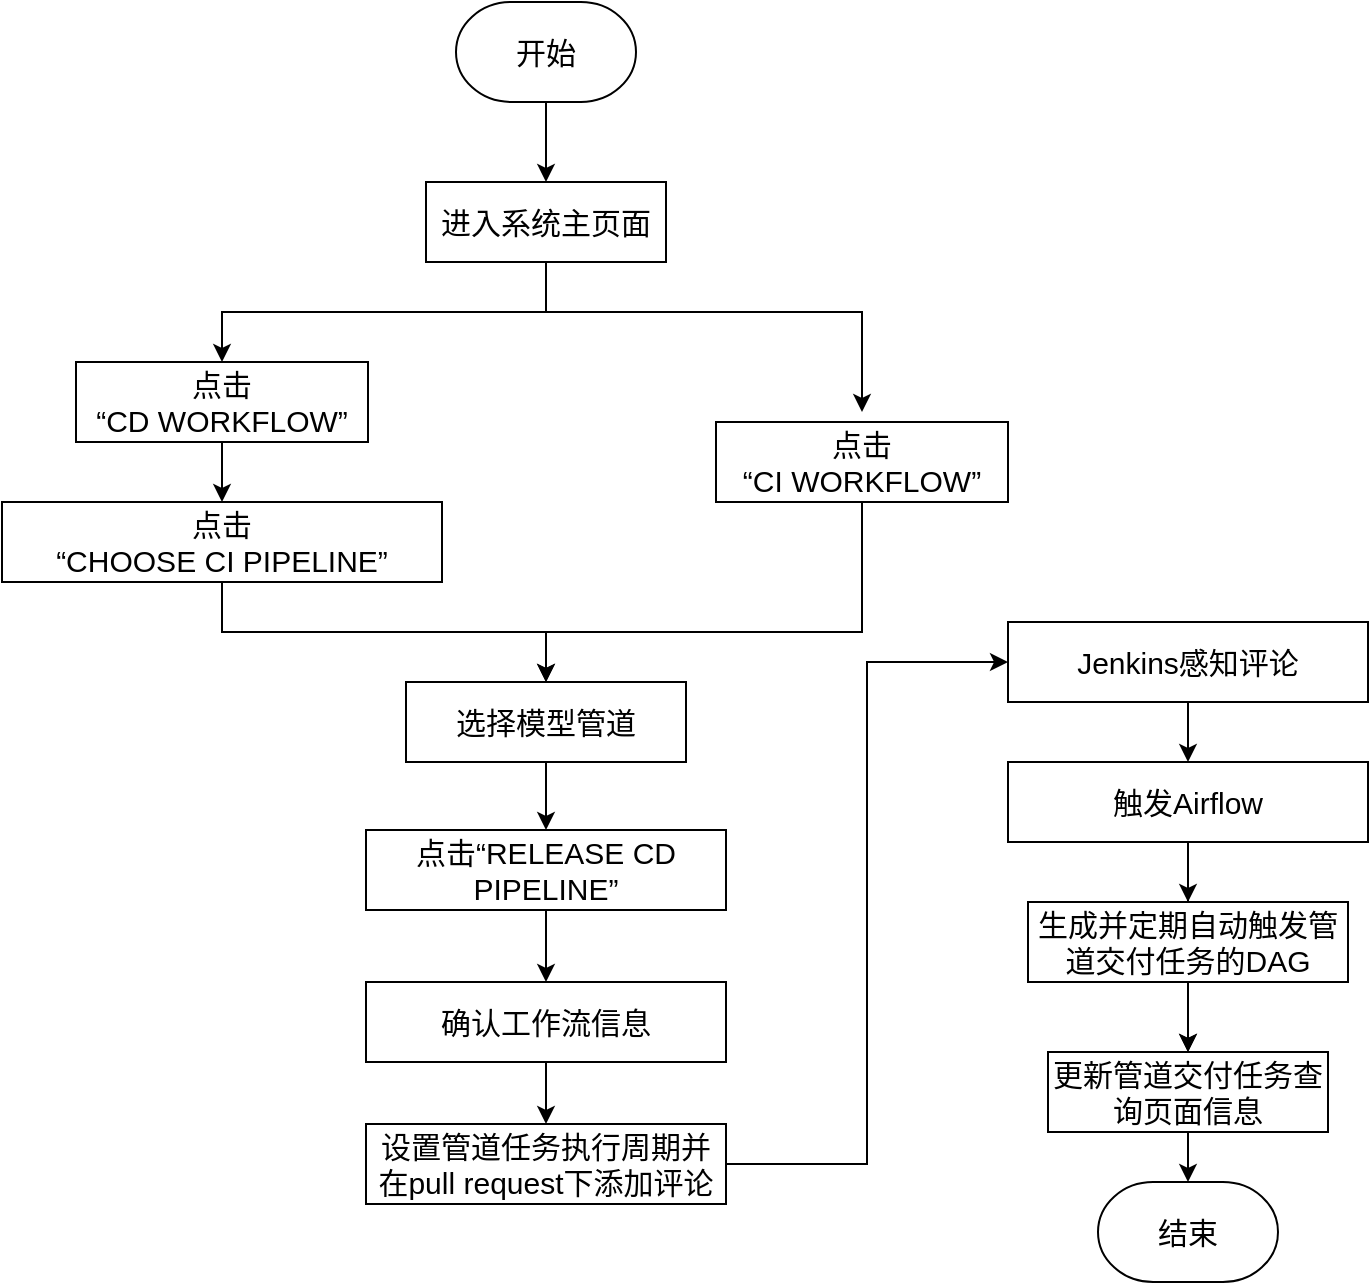 <mxfile version="14.6.9" type="github">
  <diagram id="sAjSLfs0zAGTApY3lC0H" name="第 1 页">
    <mxGraphModel dx="782" dy="437" grid="1" gridSize="10" guides="1" tooltips="1" connect="1" arrows="1" fold="1" page="1" pageScale="1" pageWidth="827" pageHeight="1169" math="0" shadow="0">
      <root>
        <mxCell id="0" />
        <mxCell id="1" parent="0" />
        <mxCell id="LDFEKcF4dEjjbmsaXeL3-10" style="edgeStyle=orthogonalEdgeStyle;rounded=0;orthogonalLoop=1;jettySize=auto;html=1;exitX=0.5;exitY=1;exitDx=0;exitDy=0;exitPerimeter=0;" edge="1" parent="1" source="LDFEKcF4dEjjbmsaXeL3-1" target="LDFEKcF4dEjjbmsaXeL3-2">
          <mxGeometry relative="1" as="geometry" />
        </mxCell>
        <mxCell id="LDFEKcF4dEjjbmsaXeL3-1" value="开始" style="strokeWidth=1;html=1;shape=mxgraph.flowchart.terminator;whiteSpace=wrap;rounded=1;glass=0;fontSize=15;" vertex="1" parent="1">
          <mxGeometry x="310" y="40" width="90" height="50" as="geometry" />
        </mxCell>
        <mxCell id="LDFEKcF4dEjjbmsaXeL3-11" style="edgeStyle=orthogonalEdgeStyle;rounded=0;orthogonalLoop=1;jettySize=auto;html=1;exitX=0.5;exitY=1;exitDx=0;exitDy=0;entryX=0.5;entryY=0;entryDx=0;entryDy=0;" edge="1" parent="1" source="LDFEKcF4dEjjbmsaXeL3-2" target="LDFEKcF4dEjjbmsaXeL3-3">
          <mxGeometry relative="1" as="geometry" />
        </mxCell>
        <mxCell id="LDFEKcF4dEjjbmsaXeL3-12" style="edgeStyle=orthogonalEdgeStyle;rounded=0;orthogonalLoop=1;jettySize=auto;html=1;exitX=0.5;exitY=1;exitDx=0;exitDy=0;" edge="1" parent="1">
          <mxGeometry relative="1" as="geometry">
            <mxPoint x="355" y="165" as="sourcePoint" />
            <mxPoint x="513" y="245" as="targetPoint" />
            <Array as="points">
              <mxPoint x="355" y="195" />
              <mxPoint x="513" y="195" />
            </Array>
          </mxGeometry>
        </mxCell>
        <mxCell id="LDFEKcF4dEjjbmsaXeL3-2" value="&lt;font style=&quot;font-size: 15px&quot;&gt;进入系统主页面&lt;/font&gt;" style="rounded=0;whiteSpace=wrap;html=1;" vertex="1" parent="1">
          <mxGeometry x="295" y="130" width="120" height="40" as="geometry" />
        </mxCell>
        <mxCell id="LDFEKcF4dEjjbmsaXeL3-13" style="edgeStyle=orthogonalEdgeStyle;rounded=0;orthogonalLoop=1;jettySize=auto;html=1;exitX=0.5;exitY=1;exitDx=0;exitDy=0;" edge="1" parent="1" source="LDFEKcF4dEjjbmsaXeL3-3" target="LDFEKcF4dEjjbmsaXeL3-4">
          <mxGeometry relative="1" as="geometry" />
        </mxCell>
        <mxCell id="LDFEKcF4dEjjbmsaXeL3-3" value="&lt;span style=&quot;font-size: 15px&quot;&gt;点击&lt;br&gt;“CD WORKFLOW”&lt;/span&gt;" style="rounded=0;whiteSpace=wrap;html=1;" vertex="1" parent="1">
          <mxGeometry x="120" y="220" width="146" height="40" as="geometry" />
        </mxCell>
        <mxCell id="LDFEKcF4dEjjbmsaXeL3-15" style="edgeStyle=orthogonalEdgeStyle;rounded=0;orthogonalLoop=1;jettySize=auto;html=1;exitX=0.5;exitY=1;exitDx=0;exitDy=0;" edge="1" parent="1" source="LDFEKcF4dEjjbmsaXeL3-4" target="LDFEKcF4dEjjbmsaXeL3-7">
          <mxGeometry relative="1" as="geometry" />
        </mxCell>
        <mxCell id="LDFEKcF4dEjjbmsaXeL3-4" value="&lt;span style=&quot;font-size: 15px&quot;&gt;点击&lt;br&gt;“CHOOSE CI PIPELINE”&lt;/span&gt;" style="rounded=0;whiteSpace=wrap;html=1;" vertex="1" parent="1">
          <mxGeometry x="83" y="290" width="220" height="40" as="geometry" />
        </mxCell>
        <mxCell id="LDFEKcF4dEjjbmsaXeL3-17" style="edgeStyle=orthogonalEdgeStyle;rounded=0;orthogonalLoop=1;jettySize=auto;html=1;exitX=0.5;exitY=1;exitDx=0;exitDy=0;" edge="1" parent="1" target="LDFEKcF4dEjjbmsaXeL3-7">
          <mxGeometry relative="1" as="geometry">
            <mxPoint x="513" y="285" as="sourcePoint" />
            <mxPoint x="355" y="375" as="targetPoint" />
            <Array as="points">
              <mxPoint x="513" y="355" />
              <mxPoint x="355" y="355" />
            </Array>
          </mxGeometry>
        </mxCell>
        <mxCell id="LDFEKcF4dEjjbmsaXeL3-5" value="&lt;span style=&quot;font-size: 15px&quot;&gt;点击&lt;br&gt;“CI WORKFLOW”&lt;/span&gt;" style="rounded=0;whiteSpace=wrap;html=1;" vertex="1" parent="1">
          <mxGeometry x="440" y="250" width="146" height="40" as="geometry" />
        </mxCell>
        <mxCell id="LDFEKcF4dEjjbmsaXeL3-16" style="edgeStyle=orthogonalEdgeStyle;rounded=0;orthogonalLoop=1;jettySize=auto;html=1;exitX=0.5;exitY=1;exitDx=0;exitDy=0;" edge="1" parent="1" source="LDFEKcF4dEjjbmsaXeL3-7" target="LDFEKcF4dEjjbmsaXeL3-9">
          <mxGeometry relative="1" as="geometry" />
        </mxCell>
        <mxCell id="LDFEKcF4dEjjbmsaXeL3-7" value="&lt;span style=&quot;font-size: 15px&quot;&gt;选择模型管道&lt;br&gt;&lt;/span&gt;" style="rounded=0;whiteSpace=wrap;html=1;" vertex="1" parent="1">
          <mxGeometry x="285" y="380" width="140" height="40" as="geometry" />
        </mxCell>
        <mxCell id="LDFEKcF4dEjjbmsaXeL3-24" style="edgeStyle=orthogonalEdgeStyle;rounded=0;orthogonalLoop=1;jettySize=auto;html=1;exitX=0.5;exitY=1;exitDx=0;exitDy=0;" edge="1" parent="1" source="LDFEKcF4dEjjbmsaXeL3-9" target="LDFEKcF4dEjjbmsaXeL3-18">
          <mxGeometry relative="1" as="geometry" />
        </mxCell>
        <mxCell id="LDFEKcF4dEjjbmsaXeL3-9" value="&lt;span style=&quot;font-size: 15px&quot;&gt;点击“RELEASE CD PIPELINE”&lt;br&gt;&lt;/span&gt;" style="rounded=0;whiteSpace=wrap;html=1;" vertex="1" parent="1">
          <mxGeometry x="265" y="454" width="180" height="40" as="geometry" />
        </mxCell>
        <mxCell id="LDFEKcF4dEjjbmsaXeL3-25" style="edgeStyle=orthogonalEdgeStyle;rounded=0;orthogonalLoop=1;jettySize=auto;html=1;exitX=0.5;exitY=1;exitDx=0;exitDy=0;" edge="1" parent="1" source="LDFEKcF4dEjjbmsaXeL3-18" target="LDFEKcF4dEjjbmsaXeL3-19">
          <mxGeometry relative="1" as="geometry" />
        </mxCell>
        <mxCell id="LDFEKcF4dEjjbmsaXeL3-18" value="&lt;span style=&quot;font-size: 15px&quot;&gt;确认工作流信息&lt;br&gt;&lt;/span&gt;" style="rounded=0;whiteSpace=wrap;html=1;" vertex="1" parent="1">
          <mxGeometry x="265" y="530" width="180" height="40" as="geometry" />
        </mxCell>
        <mxCell id="LDFEKcF4dEjjbmsaXeL3-26" style="edgeStyle=orthogonalEdgeStyle;rounded=0;orthogonalLoop=1;jettySize=auto;html=1;exitX=1;exitY=0.5;exitDx=0;exitDy=0;entryX=0;entryY=0.5;entryDx=0;entryDy=0;" edge="1" parent="1" source="LDFEKcF4dEjjbmsaXeL3-19" target="LDFEKcF4dEjjbmsaXeL3-20">
          <mxGeometry relative="1" as="geometry" />
        </mxCell>
        <mxCell id="LDFEKcF4dEjjbmsaXeL3-19" value="&lt;span style=&quot;font-size: 15px&quot;&gt;设置管道任务执行周期并在pull request下添加评论&lt;br&gt;&lt;/span&gt;" style="rounded=0;whiteSpace=wrap;html=1;" vertex="1" parent="1">
          <mxGeometry x="265" y="601" width="180" height="40" as="geometry" />
        </mxCell>
        <mxCell id="LDFEKcF4dEjjbmsaXeL3-27" style="edgeStyle=orthogonalEdgeStyle;rounded=0;orthogonalLoop=1;jettySize=auto;html=1;" edge="1" parent="1" source="LDFEKcF4dEjjbmsaXeL3-20" target="LDFEKcF4dEjjbmsaXeL3-21">
          <mxGeometry relative="1" as="geometry">
            <mxPoint x="676" y="409" as="sourcePoint" />
            <mxPoint x="676" y="439" as="targetPoint" />
          </mxGeometry>
        </mxCell>
        <mxCell id="LDFEKcF4dEjjbmsaXeL3-20" value="&lt;span style=&quot;font-size: 15px&quot;&gt;Jenkins感知评论&lt;br&gt;&lt;/span&gt;" style="rounded=0;whiteSpace=wrap;html=1;" vertex="1" parent="1">
          <mxGeometry x="586" y="350" width="180" height="40" as="geometry" />
        </mxCell>
        <mxCell id="LDFEKcF4dEjjbmsaXeL3-28" style="edgeStyle=orthogonalEdgeStyle;rounded=0;orthogonalLoop=1;jettySize=auto;html=1;exitX=0.5;exitY=1;exitDx=0;exitDy=0;entryX=0.5;entryY=0;entryDx=0;entryDy=0;" edge="1" parent="1" target="LDFEKcF4dEjjbmsaXeL3-22">
          <mxGeometry relative="1" as="geometry">
            <mxPoint x="676" y="479" as="sourcePoint" />
          </mxGeometry>
        </mxCell>
        <mxCell id="LDFEKcF4dEjjbmsaXeL3-32" value="" style="edgeStyle=orthogonalEdgeStyle;rounded=0;orthogonalLoop=1;jettySize=auto;html=1;startArrow=none;" edge="1" parent="1" source="LDFEKcF4dEjjbmsaXeL3-22" target="LDFEKcF4dEjjbmsaXeL3-23">
          <mxGeometry relative="1" as="geometry" />
        </mxCell>
        <mxCell id="LDFEKcF4dEjjbmsaXeL3-21" value="&lt;span style=&quot;font-size: 15px&quot;&gt;触发Airflow&lt;br&gt;&lt;/span&gt;" style="rounded=0;whiteSpace=wrap;html=1;" vertex="1" parent="1">
          <mxGeometry x="586" y="420" width="180" height="40" as="geometry" />
        </mxCell>
        <mxCell id="LDFEKcF4dEjjbmsaXeL3-29" style="edgeStyle=orthogonalEdgeStyle;rounded=0;orthogonalLoop=1;jettySize=auto;html=1;exitX=0.5;exitY=1;exitDx=0;exitDy=0;entryX=0.5;entryY=0;entryDx=0;entryDy=0;" edge="1" parent="1" source="LDFEKcF4dEjjbmsaXeL3-22" target="LDFEKcF4dEjjbmsaXeL3-23">
          <mxGeometry relative="1" as="geometry" />
        </mxCell>
        <mxCell id="LDFEKcF4dEjjbmsaXeL3-31" style="edgeStyle=orthogonalEdgeStyle;rounded=0;orthogonalLoop=1;jettySize=auto;html=1;exitX=0.5;exitY=1;exitDx=0;exitDy=0;" edge="1" parent="1" source="LDFEKcF4dEjjbmsaXeL3-23" target="LDFEKcF4dEjjbmsaXeL3-30">
          <mxGeometry relative="1" as="geometry" />
        </mxCell>
        <mxCell id="LDFEKcF4dEjjbmsaXeL3-23" value="&lt;span style=&quot;font-size: 15px&quot;&gt;更新管道交付任务查询页面信息&lt;br&gt;&lt;/span&gt;" style="rounded=0;whiteSpace=wrap;html=1;" vertex="1" parent="1">
          <mxGeometry x="606" y="565" width="140" height="40" as="geometry" />
        </mxCell>
        <mxCell id="LDFEKcF4dEjjbmsaXeL3-30" value="结束" style="strokeWidth=1;html=1;shape=mxgraph.flowchart.terminator;whiteSpace=wrap;rounded=1;glass=0;fontSize=15;" vertex="1" parent="1">
          <mxGeometry x="631" y="630" width="90" height="50" as="geometry" />
        </mxCell>
        <mxCell id="LDFEKcF4dEjjbmsaXeL3-22" value="&lt;span style=&quot;font-size: 15px&quot;&gt;生成并定期自动触发管道交付任务的DAG&lt;br&gt;&lt;/span&gt;" style="rounded=0;whiteSpace=wrap;html=1;" vertex="1" parent="1">
          <mxGeometry x="596" y="490" width="160" height="40" as="geometry" />
        </mxCell>
        <mxCell id="LDFEKcF4dEjjbmsaXeL3-35" value="" style="edgeStyle=orthogonalEdgeStyle;rounded=0;orthogonalLoop=1;jettySize=auto;html=1;endArrow=none;" edge="1" parent="1" source="LDFEKcF4dEjjbmsaXeL3-21" target="LDFEKcF4dEjjbmsaXeL3-22">
          <mxGeometry relative="1" as="geometry">
            <mxPoint x="676" y="460" as="sourcePoint" />
            <mxPoint x="676" y="584" as="targetPoint" />
          </mxGeometry>
        </mxCell>
      </root>
    </mxGraphModel>
  </diagram>
</mxfile>
